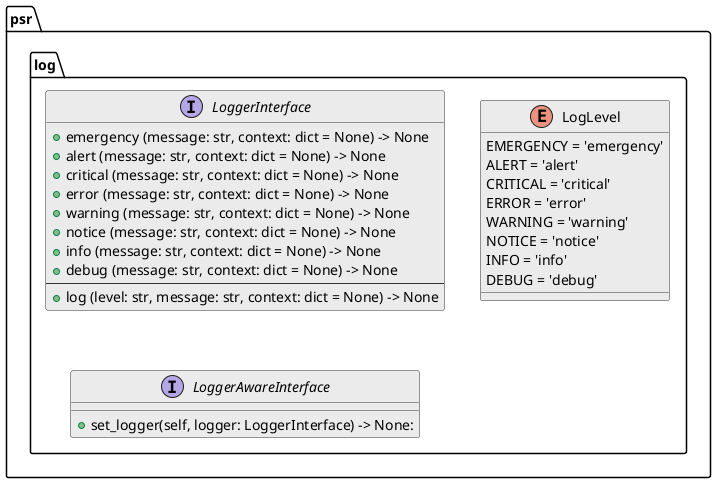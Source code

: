 @startuml

skinparam class {
  BackgroundColor #ebebeb
  ArrowColor      #333
  BorderColor     #333
}

skinparam lineType ortho

package psr.log {
  interface psr.log.LoggerInterface {
    + emergency (message: str, context: dict = None) -> None
    + alert (message: str, context: dict = None) -> None
    + critical (message: str, context: dict = None) -> None
    + error (message: str, context: dict = None) -> None
    + warning (message: str, context: dict = None) -> None
    + notice (message: str, context: dict = None) -> None
    + info (message: str, context: dict = None) -> None
    + debug (message: str, context: dict = None) -> None
    ---
    + log (level: str, message: str, context: dict = None) -> None
  }

  enum LogLevel {
    EMERGENCY = 'emergency'
    ALERT = 'alert'
    CRITICAL = 'critical'
    ERROR = 'error'
    WARNING = 'warning'
    NOTICE = 'notice'
    INFO = 'info'
    DEBUG = 'debug'
  }

  interface LoggerAwareInterface {
    + set_logger(self, logger: LoggerInterface) -> None:
  }
}

@enduml
